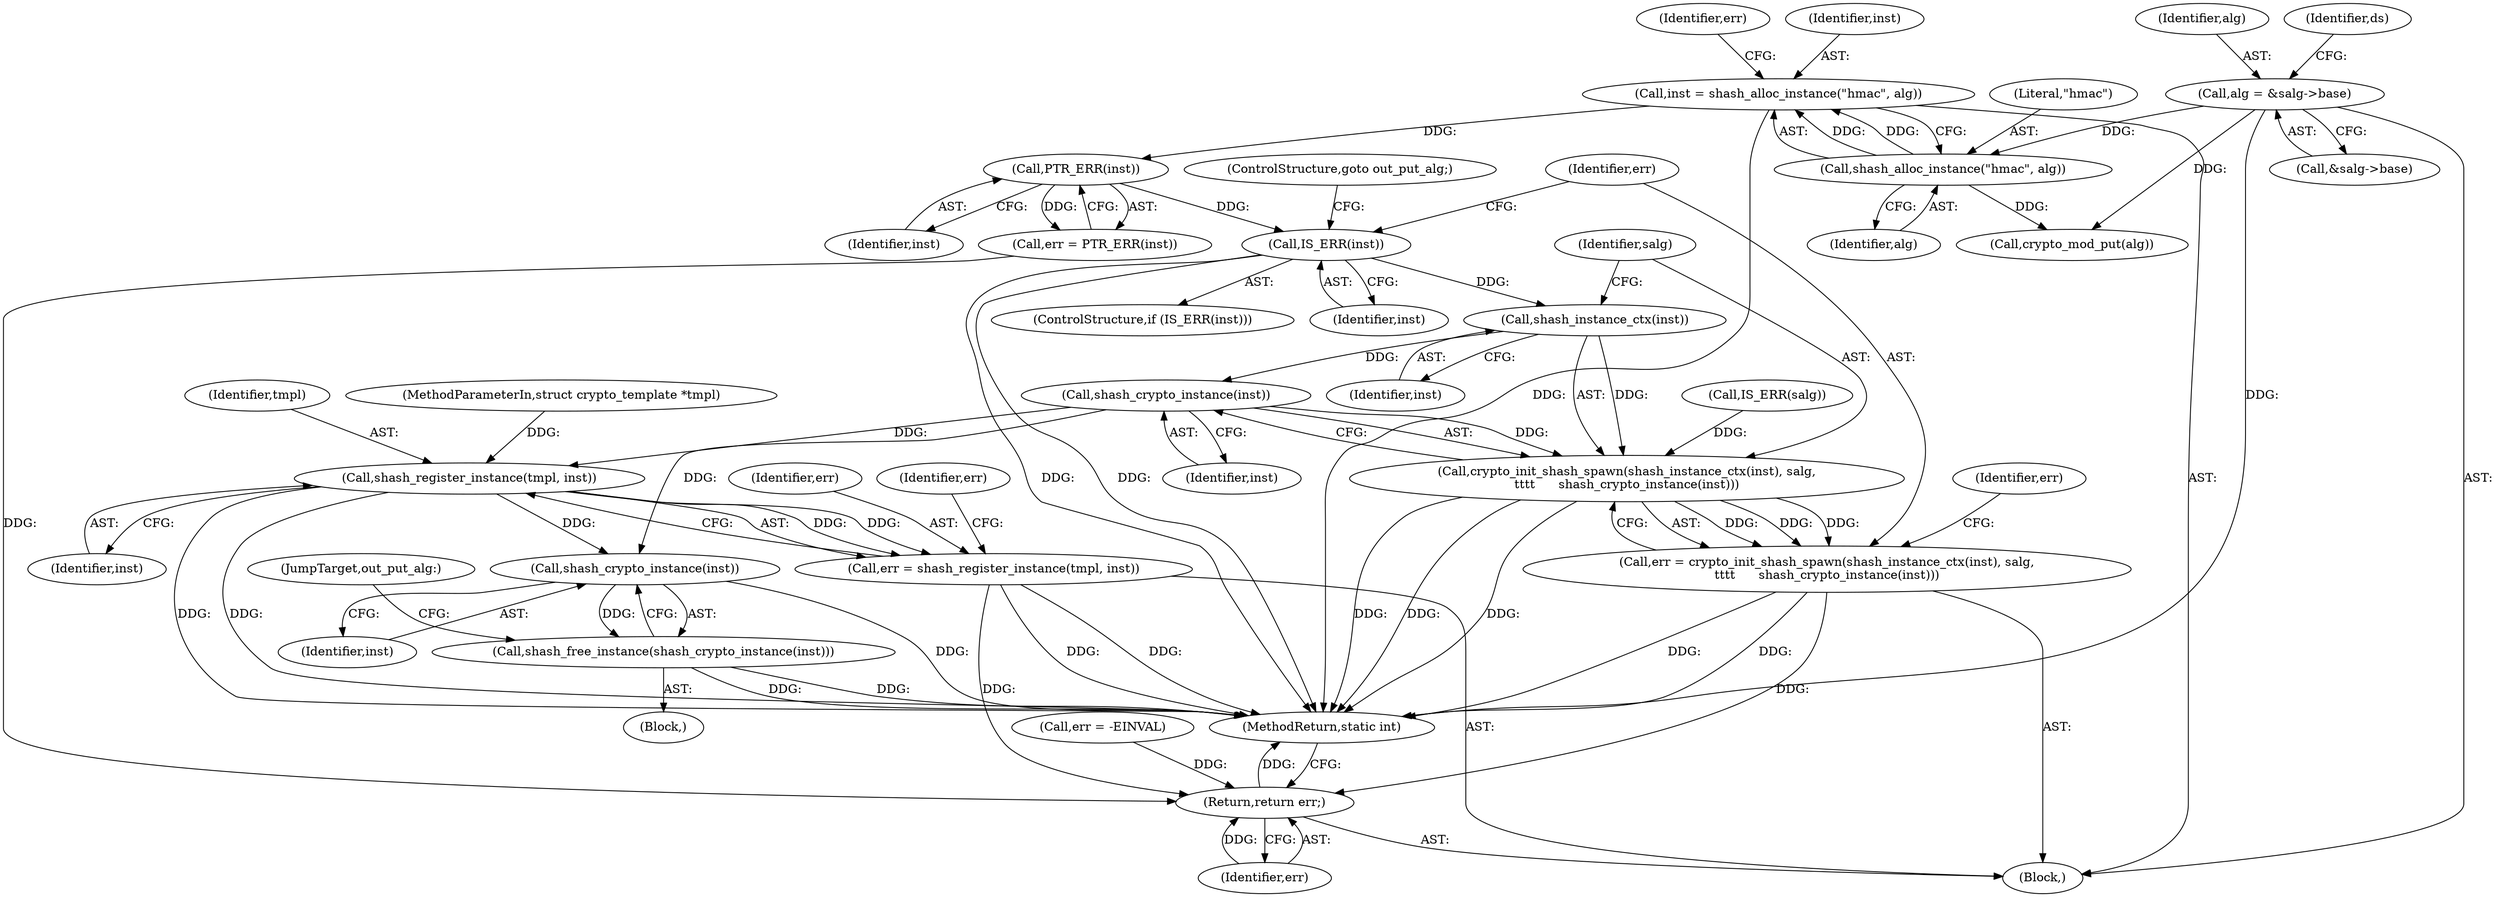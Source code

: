 digraph "0_linux_af3ff8045bbf3e32f1a448542e73abb4c8ceb6f1@API" {
"1000185" [label="(Call,shash_crypto_instance(inst))"];
"1000182" [label="(Call,shash_instance_ctx(inst))"];
"1000176" [label="(Call,IS_ERR(inst))"];
"1000173" [label="(Call,PTR_ERR(inst))"];
"1000166" [label="(Call,inst = shash_alloc_instance(\"hmac\", alg))"];
"1000168" [label="(Call,shash_alloc_instance(\"hmac\", alg))"];
"1000147" [label="(Call,alg = &salg->base)"];
"1000181" [label="(Call,crypto_init_shash_spawn(shash_instance_ctx(inst), salg,\n\t\t\t\t      shash_crypto_instance(inst)))"];
"1000179" [label="(Call,err = crypto_init_shash_spawn(shash_instance_ctx(inst), salg,\n\t\t\t\t      shash_crypto_instance(inst)))"];
"1000344" [label="(Return,return err;)"];
"1000331" [label="(Call,shash_register_instance(tmpl, inst))"];
"1000329" [label="(Call,err = shash_register_instance(tmpl, inst))"];
"1000339" [label="(Call,shash_crypto_instance(inst))"];
"1000338" [label="(Call,shash_free_instance(shash_crypto_instance(inst)))"];
"1000339" [label="(Call,shash_crypto_instance(inst))"];
"1000172" [label="(Identifier,err)"];
"1000333" [label="(Identifier,inst)"];
"1000344" [label="(Return,return err;)"];
"1000332" [label="(Identifier,tmpl)"];
"1000185" [label="(Call,shash_crypto_instance(inst))"];
"1000345" [label="(Identifier,err)"];
"1000183" [label="(Identifier,inst)"];
"1000186" [label="(Identifier,inst)"];
"1000335" [label="(Identifier,err)"];
"1000340" [label="(Identifier,inst)"];
"1000329" [label="(Call,err = shash_register_instance(tmpl, inst))"];
"1000170" [label="(Identifier,alg)"];
"1000330" [label="(Identifier,err)"];
"1000342" [label="(Call,crypto_mod_put(alg))"];
"1000175" [label="(ControlStructure,if (IS_ERR(inst)))"];
"1000338" [label="(Call,shash_free_instance(shash_crypto_instance(inst)))"];
"1000168" [label="(Call,shash_alloc_instance(\"hmac\", alg))"];
"1000176" [label="(Call,IS_ERR(inst))"];
"1000177" [label="(Identifier,inst)"];
"1000346" [label="(MethodReturn,static int)"];
"1000166" [label="(Call,inst = shash_alloc_instance(\"hmac\", alg))"];
"1000147" [label="(Call,alg = &salg->base)"];
"1000181" [label="(Call,crypto_init_shash_spawn(shash_instance_ctx(inst), salg,\n\t\t\t\t      shash_crypto_instance(inst)))"];
"1000331" [label="(Call,shash_register_instance(tmpl, inst))"];
"1000180" [label="(Identifier,err)"];
"1000167" [label="(Identifier,inst)"];
"1000184" [label="(Identifier,salg)"];
"1000148" [label="(Identifier,alg)"];
"1000178" [label="(ControlStructure,goto out_put_alg;)"];
"1000174" [label="(Identifier,inst)"];
"1000128" [label="(Call,IS_ERR(salg))"];
"1000188" [label="(Identifier,err)"];
"1000341" [label="(JumpTarget,out_put_alg:)"];
"1000169" [label="(Literal,\"hmac\")"];
"1000171" [label="(Call,err = PTR_ERR(inst))"];
"1000101" [label="(MethodParameterIn,struct crypto_template *tmpl)"];
"1000173" [label="(Call,PTR_ERR(inst))"];
"1000156" [label="(Identifier,ds)"];
"1000149" [label="(Call,&salg->base)"];
"1000179" [label="(Call,err = crypto_init_shash_spawn(shash_instance_ctx(inst), salg,\n\t\t\t\t      shash_crypto_instance(inst)))"];
"1000133" [label="(Call,err = -EINVAL)"];
"1000103" [label="(Block,)"];
"1000336" [label="(Block,)"];
"1000182" [label="(Call,shash_instance_ctx(inst))"];
"1000185" -> "1000181"  [label="AST: "];
"1000185" -> "1000186"  [label="CFG: "];
"1000186" -> "1000185"  [label="AST: "];
"1000181" -> "1000185"  [label="CFG: "];
"1000185" -> "1000181"  [label="DDG: "];
"1000182" -> "1000185"  [label="DDG: "];
"1000185" -> "1000331"  [label="DDG: "];
"1000185" -> "1000339"  [label="DDG: "];
"1000182" -> "1000181"  [label="AST: "];
"1000182" -> "1000183"  [label="CFG: "];
"1000183" -> "1000182"  [label="AST: "];
"1000184" -> "1000182"  [label="CFG: "];
"1000182" -> "1000181"  [label="DDG: "];
"1000176" -> "1000182"  [label="DDG: "];
"1000176" -> "1000175"  [label="AST: "];
"1000176" -> "1000177"  [label="CFG: "];
"1000177" -> "1000176"  [label="AST: "];
"1000178" -> "1000176"  [label="CFG: "];
"1000180" -> "1000176"  [label="CFG: "];
"1000176" -> "1000346"  [label="DDG: "];
"1000176" -> "1000346"  [label="DDG: "];
"1000173" -> "1000176"  [label="DDG: "];
"1000173" -> "1000171"  [label="AST: "];
"1000173" -> "1000174"  [label="CFG: "];
"1000174" -> "1000173"  [label="AST: "];
"1000171" -> "1000173"  [label="CFG: "];
"1000173" -> "1000171"  [label="DDG: "];
"1000166" -> "1000173"  [label="DDG: "];
"1000166" -> "1000103"  [label="AST: "];
"1000166" -> "1000168"  [label="CFG: "];
"1000167" -> "1000166"  [label="AST: "];
"1000168" -> "1000166"  [label="AST: "];
"1000172" -> "1000166"  [label="CFG: "];
"1000166" -> "1000346"  [label="DDG: "];
"1000168" -> "1000166"  [label="DDG: "];
"1000168" -> "1000166"  [label="DDG: "];
"1000168" -> "1000170"  [label="CFG: "];
"1000169" -> "1000168"  [label="AST: "];
"1000170" -> "1000168"  [label="AST: "];
"1000147" -> "1000168"  [label="DDG: "];
"1000168" -> "1000342"  [label="DDG: "];
"1000147" -> "1000103"  [label="AST: "];
"1000147" -> "1000149"  [label="CFG: "];
"1000148" -> "1000147"  [label="AST: "];
"1000149" -> "1000147"  [label="AST: "];
"1000156" -> "1000147"  [label="CFG: "];
"1000147" -> "1000346"  [label="DDG: "];
"1000147" -> "1000342"  [label="DDG: "];
"1000181" -> "1000179"  [label="AST: "];
"1000184" -> "1000181"  [label="AST: "];
"1000179" -> "1000181"  [label="CFG: "];
"1000181" -> "1000346"  [label="DDG: "];
"1000181" -> "1000346"  [label="DDG: "];
"1000181" -> "1000346"  [label="DDG: "];
"1000181" -> "1000179"  [label="DDG: "];
"1000181" -> "1000179"  [label="DDG: "];
"1000181" -> "1000179"  [label="DDG: "];
"1000128" -> "1000181"  [label="DDG: "];
"1000179" -> "1000103"  [label="AST: "];
"1000180" -> "1000179"  [label="AST: "];
"1000188" -> "1000179"  [label="CFG: "];
"1000179" -> "1000346"  [label="DDG: "];
"1000179" -> "1000346"  [label="DDG: "];
"1000179" -> "1000344"  [label="DDG: "];
"1000344" -> "1000103"  [label="AST: "];
"1000344" -> "1000345"  [label="CFG: "];
"1000345" -> "1000344"  [label="AST: "];
"1000346" -> "1000344"  [label="CFG: "];
"1000344" -> "1000346"  [label="DDG: "];
"1000345" -> "1000344"  [label="DDG: "];
"1000171" -> "1000344"  [label="DDG: "];
"1000133" -> "1000344"  [label="DDG: "];
"1000329" -> "1000344"  [label="DDG: "];
"1000331" -> "1000329"  [label="AST: "];
"1000331" -> "1000333"  [label="CFG: "];
"1000332" -> "1000331"  [label="AST: "];
"1000333" -> "1000331"  [label="AST: "];
"1000329" -> "1000331"  [label="CFG: "];
"1000331" -> "1000346"  [label="DDG: "];
"1000331" -> "1000346"  [label="DDG: "];
"1000331" -> "1000329"  [label="DDG: "];
"1000331" -> "1000329"  [label="DDG: "];
"1000101" -> "1000331"  [label="DDG: "];
"1000331" -> "1000339"  [label="DDG: "];
"1000329" -> "1000103"  [label="AST: "];
"1000330" -> "1000329"  [label="AST: "];
"1000335" -> "1000329"  [label="CFG: "];
"1000329" -> "1000346"  [label="DDG: "];
"1000329" -> "1000346"  [label="DDG: "];
"1000339" -> "1000338"  [label="AST: "];
"1000339" -> "1000340"  [label="CFG: "];
"1000340" -> "1000339"  [label="AST: "];
"1000338" -> "1000339"  [label="CFG: "];
"1000339" -> "1000346"  [label="DDG: "];
"1000339" -> "1000338"  [label="DDG: "];
"1000338" -> "1000336"  [label="AST: "];
"1000341" -> "1000338"  [label="CFG: "];
"1000338" -> "1000346"  [label="DDG: "];
"1000338" -> "1000346"  [label="DDG: "];
}
